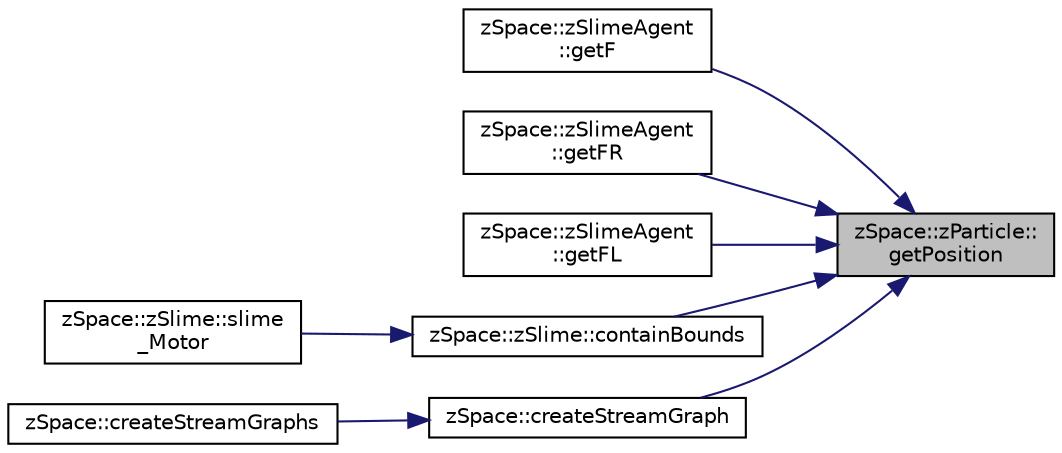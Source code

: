 digraph "zSpace::zParticle::getPosition"
{
 // LATEX_PDF_SIZE
  edge [fontname="Helvetica",fontsize="10",labelfontname="Helvetica",labelfontsize="10"];
  node [fontname="Helvetica",fontsize="10",shape=record];
  rankdir="RL";
  Node32 [label="zSpace::zParticle::\lgetPosition",height=0.2,width=0.4,color="black", fillcolor="grey75", style="filled", fontcolor="black",tooltip="This method retruns the position of the particle."];
  Node32 -> Node33 [dir="back",color="midnightblue",fontsize="10",style="solid",fontname="Helvetica"];
  Node33 [label="zSpace::zSlimeAgent\l::getF",height=0.2,width=0.4,color="black", fillcolor="white", style="filled",URL="$classz_space_1_1z_slime_agent.html#a05418e088b707fe189cf8544c2310b01",tooltip="This method returns the forward direction for the agent."];
  Node32 -> Node34 [dir="back",color="midnightblue",fontsize="10",style="solid",fontname="Helvetica"];
  Node34 [label="zSpace::zSlimeAgent\l::getFR",height=0.2,width=0.4,color="black", fillcolor="white", style="filled",URL="$classz_space_1_1z_slime_agent.html#ace23635415c5d643472f6bebec157ba2",tooltip="This method returns the forward right direction for the agent."];
  Node32 -> Node35 [dir="back",color="midnightblue",fontsize="10",style="solid",fontname="Helvetica"];
  Node35 [label="zSpace::zSlimeAgent\l::getFL",height=0.2,width=0.4,color="black", fillcolor="white", style="filled",URL="$classz_space_1_1z_slime_agent.html#a79ef55a80bfd78b14436e251f97ab5a4",tooltip="This method returns the forward left direction for the agent."];
  Node32 -> Node36 [dir="back",color="midnightblue",fontsize="10",style="solid",fontname="Helvetica"];
  Node36 [label="zSpace::zSlime::containBounds",height=0.2,width=0.4,color="black", fillcolor="white", style="filled",URL="$classz_space_1_1z_slime.html#aa65abafd6eba5a36c6cd9ce73749cf82",tooltip="This method contains the agent with in the bounds of the environment."];
  Node36 -> Node37 [dir="back",color="midnightblue",fontsize="10",style="solid",fontname="Helvetica"];
  Node37 [label="zSpace::zSlime::slime\l_Motor",height=0.2,width=0.4,color="black", fillcolor="white", style="filled",URL="$classz_space_1_1z_slime.html#a991c448fdd540fcba5bd904a199d7509",tooltip="This method defines the motor stage of the simulation."];
  Node32 -> Node38 [dir="back",color="midnightblue",fontsize="10",style="solid",fontname="Helvetica"];
  Node38 [label="zSpace::createStreamGraph",height=0.2,width=0.4,color="black", fillcolor="white", style="filled",URL="$group__z_stream_lines2_d.html#ga1d6e3b833383a725503fa30fb9b8022d",tooltip="This method creates a single stream line as a graph."];
  Node38 -> Node39 [dir="back",color="midnightblue",fontsize="10",style="solid",fontname="Helvetica"];
  Node39 [label="zSpace::createStreamGraphs",height=0.2,width=0.4,color="black", fillcolor="white", style="filled",URL="$group__z_stream_lines2_d.html#ga469e791f18d47c0373052472c45759e0",tooltip="This method creates the stream lines and stores them as a graph."];
}
